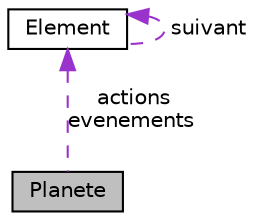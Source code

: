digraph "Planete"
{
 // LATEX_PDF_SIZE
  edge [fontname="Helvetica",fontsize="10",labelfontname="Helvetica",labelfontsize="10"];
  node [fontname="Helvetica",fontsize="10",shape=record];
  Node1 [label="Planete",height=0.2,width=0.4,color="black", fillcolor="grey75", style="filled", fontcolor="black",tooltip=" "];
  Node2 -> Node1 [dir="back",color="darkorchid3",fontsize="10",style="dashed",label=" actions\nevenements" ,fontname="Helvetica"];
  Node2 [label="Element",height=0.2,width=0.4,color="black", fillcolor="white", style="filled",URL="$structElement.html",tooltip=" "];
  Node2 -> Node2 [dir="back",color="darkorchid3",fontsize="10",style="dashed",label=" suivant" ,fontname="Helvetica"];
}
